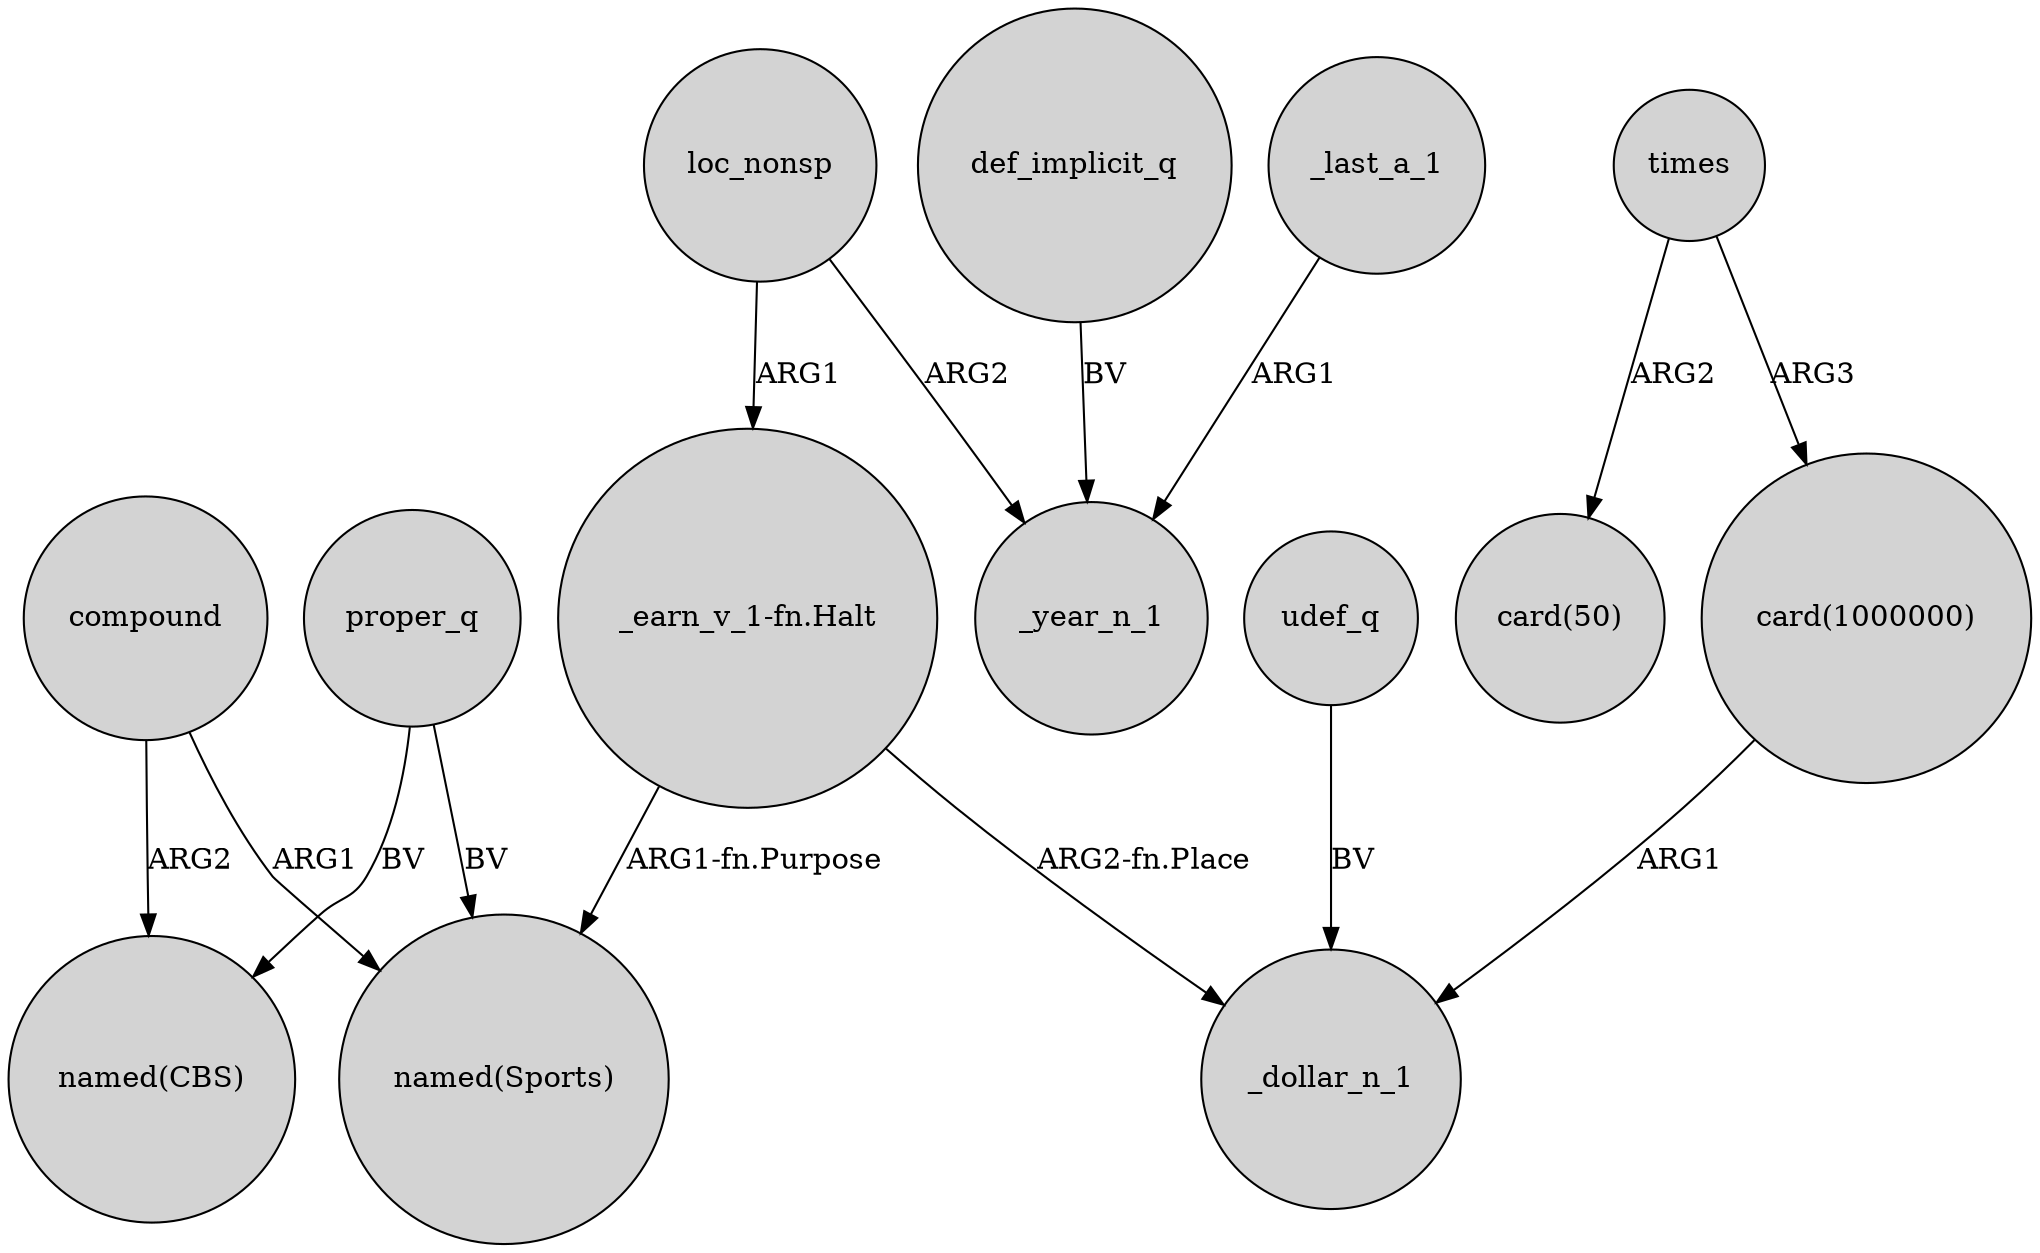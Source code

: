 digraph {
	node [shape=circle style=filled]
	times -> "card(1000000)" [label=ARG3]
	proper_q -> "named(CBS)" [label=BV]
	"_earn_v_1-fn.Halt" -> "named(Sports)" [label="ARG1-fn.Purpose"]
	times -> "card(50)" [label=ARG2]
	_last_a_1 -> _year_n_1 [label=ARG1]
	udef_q -> _dollar_n_1 [label=BV]
	"_earn_v_1-fn.Halt" -> _dollar_n_1 [label="ARG2-fn.Place"]
	loc_nonsp -> _year_n_1 [label=ARG2]
	"card(1000000)" -> _dollar_n_1 [label=ARG1]
	loc_nonsp -> "_earn_v_1-fn.Halt" [label=ARG1]
	def_implicit_q -> _year_n_1 [label=BV]
	compound -> "named(Sports)" [label=ARG1]
	proper_q -> "named(Sports)" [label=BV]
	compound -> "named(CBS)" [label=ARG2]
}
